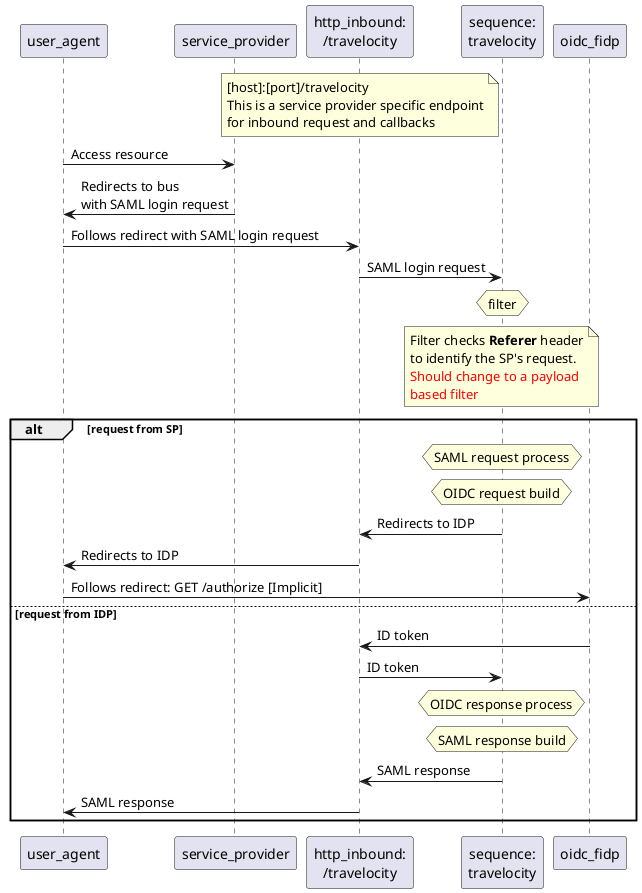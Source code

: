 @startuml

participant user_agent
participant service_provider
participant "http_inbound:\n/travelocity" as http_inbound_travelocity
participant "sequence:\ntravelocity" as sequence_1
participant oidc_fidp

note over http_inbound_travelocity
[host]:[port]/travelocity
This is a service provider specific endpoint
for inbound request and callbacks
end note

user_agent -> service_provider : Access resource
service_provider -> user_agent : Redirects to bus\nwith SAML login request
user_agent -> http_inbound_travelocity : Follows redirect with SAML login request
http_inbound_travelocity -> sequence_1 : SAML login request

hnote over sequence_1 : filter

note over sequence_1
Filter checks <b>Referer</b> header
to identify the SP's request.
<font color=red>Should change to a payload
<font color=red>based filter
end note

alt request from SP

hnote over sequence_1 : SAML request process
hnote over sequence_1 : OIDC request build

sequence_1 -> http_inbound_travelocity : Redirects to IDP
http_inbound_travelocity -> user_agent : Redirects to IDP
user_agent -> oidc_fidp : Follows redirect: GET /authorize [Implicit]

else request from IDP

oidc_fidp -> http_inbound_travelocity : ID token
http_inbound_travelocity -> sequence_1 : ID token

hnote over sequence_1 : OIDC response process
hnote over sequence_1 : SAML response build

sequence_1 -> http_inbound_travelocity : SAML response
http_inbound_travelocity -> user_agent : SAML response

end

@enduml